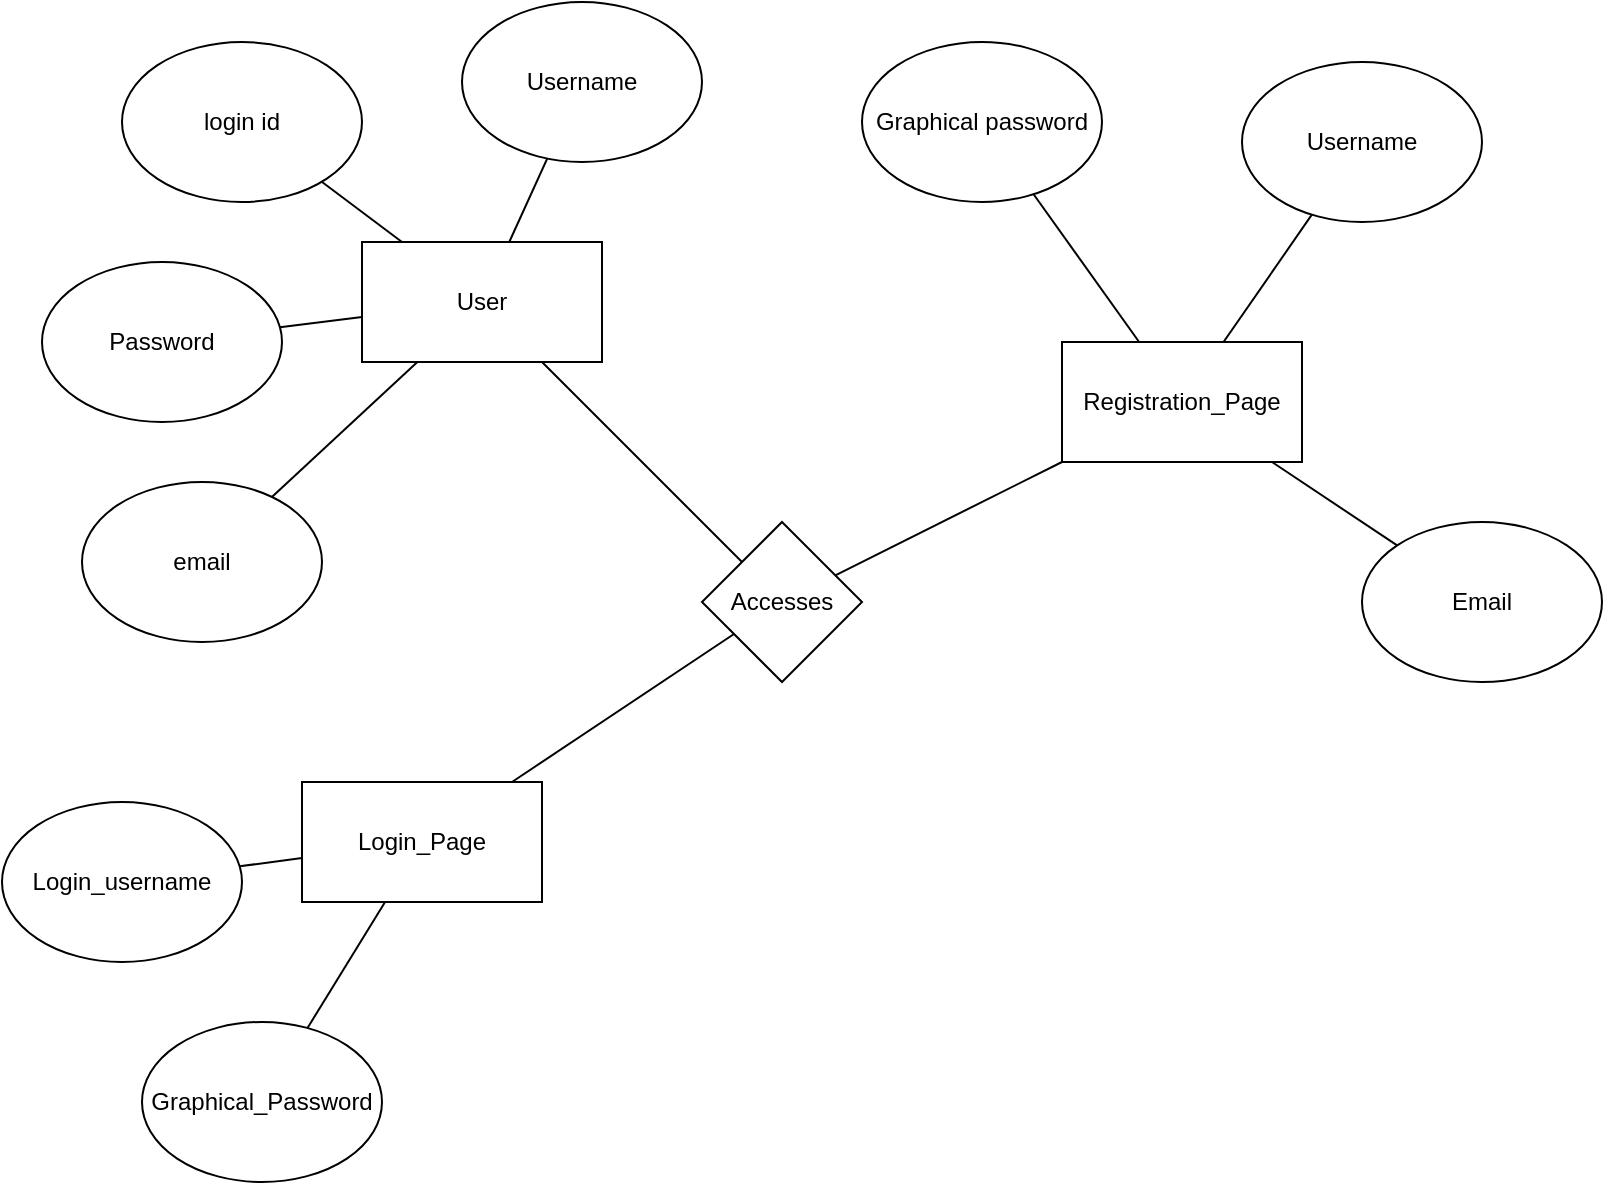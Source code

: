 <mxfile version="20.8.10" type="device"><diagram name="Page-1" id="reKNoBD1F22v1JzF2QWq"><mxGraphModel dx="1114" dy="656" grid="1" gridSize="10" guides="1" tooltips="1" connect="1" arrows="1" fold="1" page="1" pageScale="1" pageWidth="850" pageHeight="1100" math="0" shadow="0"><root><mxCell id="0"/><mxCell id="1" parent="0"/><mxCell id="gDIWsERzHQ3mC4jzU2EG-2" value="User" style="rounded=0;whiteSpace=wrap;html=1;" vertex="1" parent="1"><mxGeometry x="200" y="130" width="120" height="60" as="geometry"/></mxCell><mxCell id="gDIWsERzHQ3mC4jzU2EG-4" value="email" style="ellipse;whiteSpace=wrap;html=1;" vertex="1" parent="1"><mxGeometry x="60" y="250" width="120" height="80" as="geometry"/></mxCell><mxCell id="gDIWsERzHQ3mC4jzU2EG-5" value="Password" style="ellipse;whiteSpace=wrap;html=1;" vertex="1" parent="1"><mxGeometry x="40" y="140" width="120" height="80" as="geometry"/></mxCell><mxCell id="gDIWsERzHQ3mC4jzU2EG-6" value="login id" style="ellipse;whiteSpace=wrap;html=1;" vertex="1" parent="1"><mxGeometry x="80" y="30" width="120" height="80" as="geometry"/></mxCell><mxCell id="gDIWsERzHQ3mC4jzU2EG-7" value="Username" style="ellipse;whiteSpace=wrap;html=1;" vertex="1" parent="1"><mxGeometry x="250" y="10" width="120" height="80" as="geometry"/></mxCell><mxCell id="gDIWsERzHQ3mC4jzU2EG-8" value="" style="endArrow=none;html=1;rounded=0;" edge="1" parent="1" source="gDIWsERzHQ3mC4jzU2EG-4" target="gDIWsERzHQ3mC4jzU2EG-2"><mxGeometry width="50" height="50" relative="1" as="geometry"><mxPoint x="410" y="360" as="sourcePoint"/><mxPoint x="460" y="310" as="targetPoint"/></mxGeometry></mxCell><mxCell id="gDIWsERzHQ3mC4jzU2EG-9" value="" style="endArrow=none;html=1;rounded=0;" edge="1" parent="1" source="gDIWsERzHQ3mC4jzU2EG-2" target="gDIWsERzHQ3mC4jzU2EG-7"><mxGeometry width="50" height="50" relative="1" as="geometry"><mxPoint x="410" y="360" as="sourcePoint"/><mxPoint x="460" y="310" as="targetPoint"/></mxGeometry></mxCell><mxCell id="gDIWsERzHQ3mC4jzU2EG-10" value="" style="endArrow=none;html=1;rounded=0;" edge="1" parent="1" source="gDIWsERzHQ3mC4jzU2EG-2" target="gDIWsERzHQ3mC4jzU2EG-6"><mxGeometry width="50" height="50" relative="1" as="geometry"><mxPoint x="410" y="360" as="sourcePoint"/><mxPoint x="460" y="310" as="targetPoint"/></mxGeometry></mxCell><mxCell id="gDIWsERzHQ3mC4jzU2EG-11" value="" style="endArrow=none;html=1;rounded=0;" edge="1" parent="1" source="gDIWsERzHQ3mC4jzU2EG-2" target="gDIWsERzHQ3mC4jzU2EG-5"><mxGeometry width="50" height="50" relative="1" as="geometry"><mxPoint x="410" y="360" as="sourcePoint"/><mxPoint x="460" y="310" as="targetPoint"/></mxGeometry></mxCell><mxCell id="gDIWsERzHQ3mC4jzU2EG-12" value="Accesses" style="rhombus;whiteSpace=wrap;html=1;" vertex="1" parent="1"><mxGeometry x="370" y="270" width="80" height="80" as="geometry"/></mxCell><mxCell id="gDIWsERzHQ3mC4jzU2EG-13" value="Login_Page" style="rounded=0;whiteSpace=wrap;html=1;" vertex="1" parent="1"><mxGeometry x="170" y="400" width="120" height="60" as="geometry"/></mxCell><mxCell id="gDIWsERzHQ3mC4jzU2EG-16" value="Graphical_Password" style="ellipse;whiteSpace=wrap;html=1;" vertex="1" parent="1"><mxGeometry x="90" y="520" width="120" height="80" as="geometry"/></mxCell><mxCell id="gDIWsERzHQ3mC4jzU2EG-17" value="Login_username" style="ellipse;whiteSpace=wrap;html=1;" vertex="1" parent="1"><mxGeometry x="20" y="410" width="120" height="80" as="geometry"/></mxCell><mxCell id="gDIWsERzHQ3mC4jzU2EG-18" value="" style="endArrow=none;html=1;rounded=0;" edge="1" parent="1" source="gDIWsERzHQ3mC4jzU2EG-17" target="gDIWsERzHQ3mC4jzU2EG-13"><mxGeometry width="50" height="50" relative="1" as="geometry"><mxPoint x="410" y="360" as="sourcePoint"/><mxPoint x="460" y="310" as="targetPoint"/></mxGeometry></mxCell><mxCell id="gDIWsERzHQ3mC4jzU2EG-19" value="" style="endArrow=none;html=1;rounded=0;" edge="1" parent="1" source="gDIWsERzHQ3mC4jzU2EG-16" target="gDIWsERzHQ3mC4jzU2EG-13"><mxGeometry width="50" height="50" relative="1" as="geometry"><mxPoint x="410" y="360" as="sourcePoint"/><mxPoint x="460" y="310" as="targetPoint"/></mxGeometry></mxCell><mxCell id="gDIWsERzHQ3mC4jzU2EG-20" value="" style="endArrow=none;html=1;rounded=0;" edge="1" parent="1" source="gDIWsERzHQ3mC4jzU2EG-13" target="gDIWsERzHQ3mC4jzU2EG-12"><mxGeometry width="50" height="50" relative="1" as="geometry"><mxPoint x="410" y="360" as="sourcePoint"/><mxPoint x="460" y="310" as="targetPoint"/></mxGeometry></mxCell><mxCell id="gDIWsERzHQ3mC4jzU2EG-21" value="" style="endArrow=none;html=1;rounded=0;" edge="1" parent="1" source="gDIWsERzHQ3mC4jzU2EG-12" target="gDIWsERzHQ3mC4jzU2EG-2"><mxGeometry width="50" height="50" relative="1" as="geometry"><mxPoint x="410" y="360" as="sourcePoint"/><mxPoint x="460" y="310" as="targetPoint"/></mxGeometry></mxCell><mxCell id="gDIWsERzHQ3mC4jzU2EG-22" value="Registration_Page" style="rounded=0;whiteSpace=wrap;html=1;" vertex="1" parent="1"><mxGeometry x="550" y="180" width="120" height="60" as="geometry"/></mxCell><mxCell id="gDIWsERzHQ3mC4jzU2EG-23" value="Email" style="ellipse;whiteSpace=wrap;html=1;" vertex="1" parent="1"><mxGeometry x="700" y="270" width="120" height="80" as="geometry"/></mxCell><mxCell id="gDIWsERzHQ3mC4jzU2EG-24" value="Username" style="ellipse;whiteSpace=wrap;html=1;" vertex="1" parent="1"><mxGeometry x="640" y="40" width="120" height="80" as="geometry"/></mxCell><mxCell id="gDIWsERzHQ3mC4jzU2EG-25" value="Graphical password" style="ellipse;whiteSpace=wrap;html=1;" vertex="1" parent="1"><mxGeometry x="450" y="30" width="120" height="80" as="geometry"/></mxCell><mxCell id="gDIWsERzHQ3mC4jzU2EG-26" value="" style="endArrow=none;html=1;rounded=0;" edge="1" parent="1" source="gDIWsERzHQ3mC4jzU2EG-22" target="gDIWsERzHQ3mC4jzU2EG-25"><mxGeometry width="50" height="50" relative="1" as="geometry"><mxPoint x="410" y="360" as="sourcePoint"/><mxPoint x="460" y="310" as="targetPoint"/></mxGeometry></mxCell><mxCell id="gDIWsERzHQ3mC4jzU2EG-27" value="" style="endArrow=none;html=1;rounded=0;" edge="1" parent="1" source="gDIWsERzHQ3mC4jzU2EG-24" target="gDIWsERzHQ3mC4jzU2EG-22"><mxGeometry width="50" height="50" relative="1" as="geometry"><mxPoint x="590" y="470" as="sourcePoint"/><mxPoint x="640" y="420" as="targetPoint"/></mxGeometry></mxCell><mxCell id="gDIWsERzHQ3mC4jzU2EG-28" value="" style="endArrow=none;html=1;rounded=0;" edge="1" parent="1" source="gDIWsERzHQ3mC4jzU2EG-23" target="gDIWsERzHQ3mC4jzU2EG-22"><mxGeometry width="50" height="50" relative="1" as="geometry"><mxPoint x="410" y="360" as="sourcePoint"/><mxPoint x="460" y="310" as="targetPoint"/></mxGeometry></mxCell><mxCell id="gDIWsERzHQ3mC4jzU2EG-29" value="" style="endArrow=none;html=1;rounded=0;" edge="1" parent="1" source="gDIWsERzHQ3mC4jzU2EG-12" target="gDIWsERzHQ3mC4jzU2EG-22"><mxGeometry width="50" height="50" relative="1" as="geometry"><mxPoint x="410" y="360" as="sourcePoint"/><mxPoint x="460" y="310" as="targetPoint"/></mxGeometry></mxCell></root></mxGraphModel></diagram></mxfile>